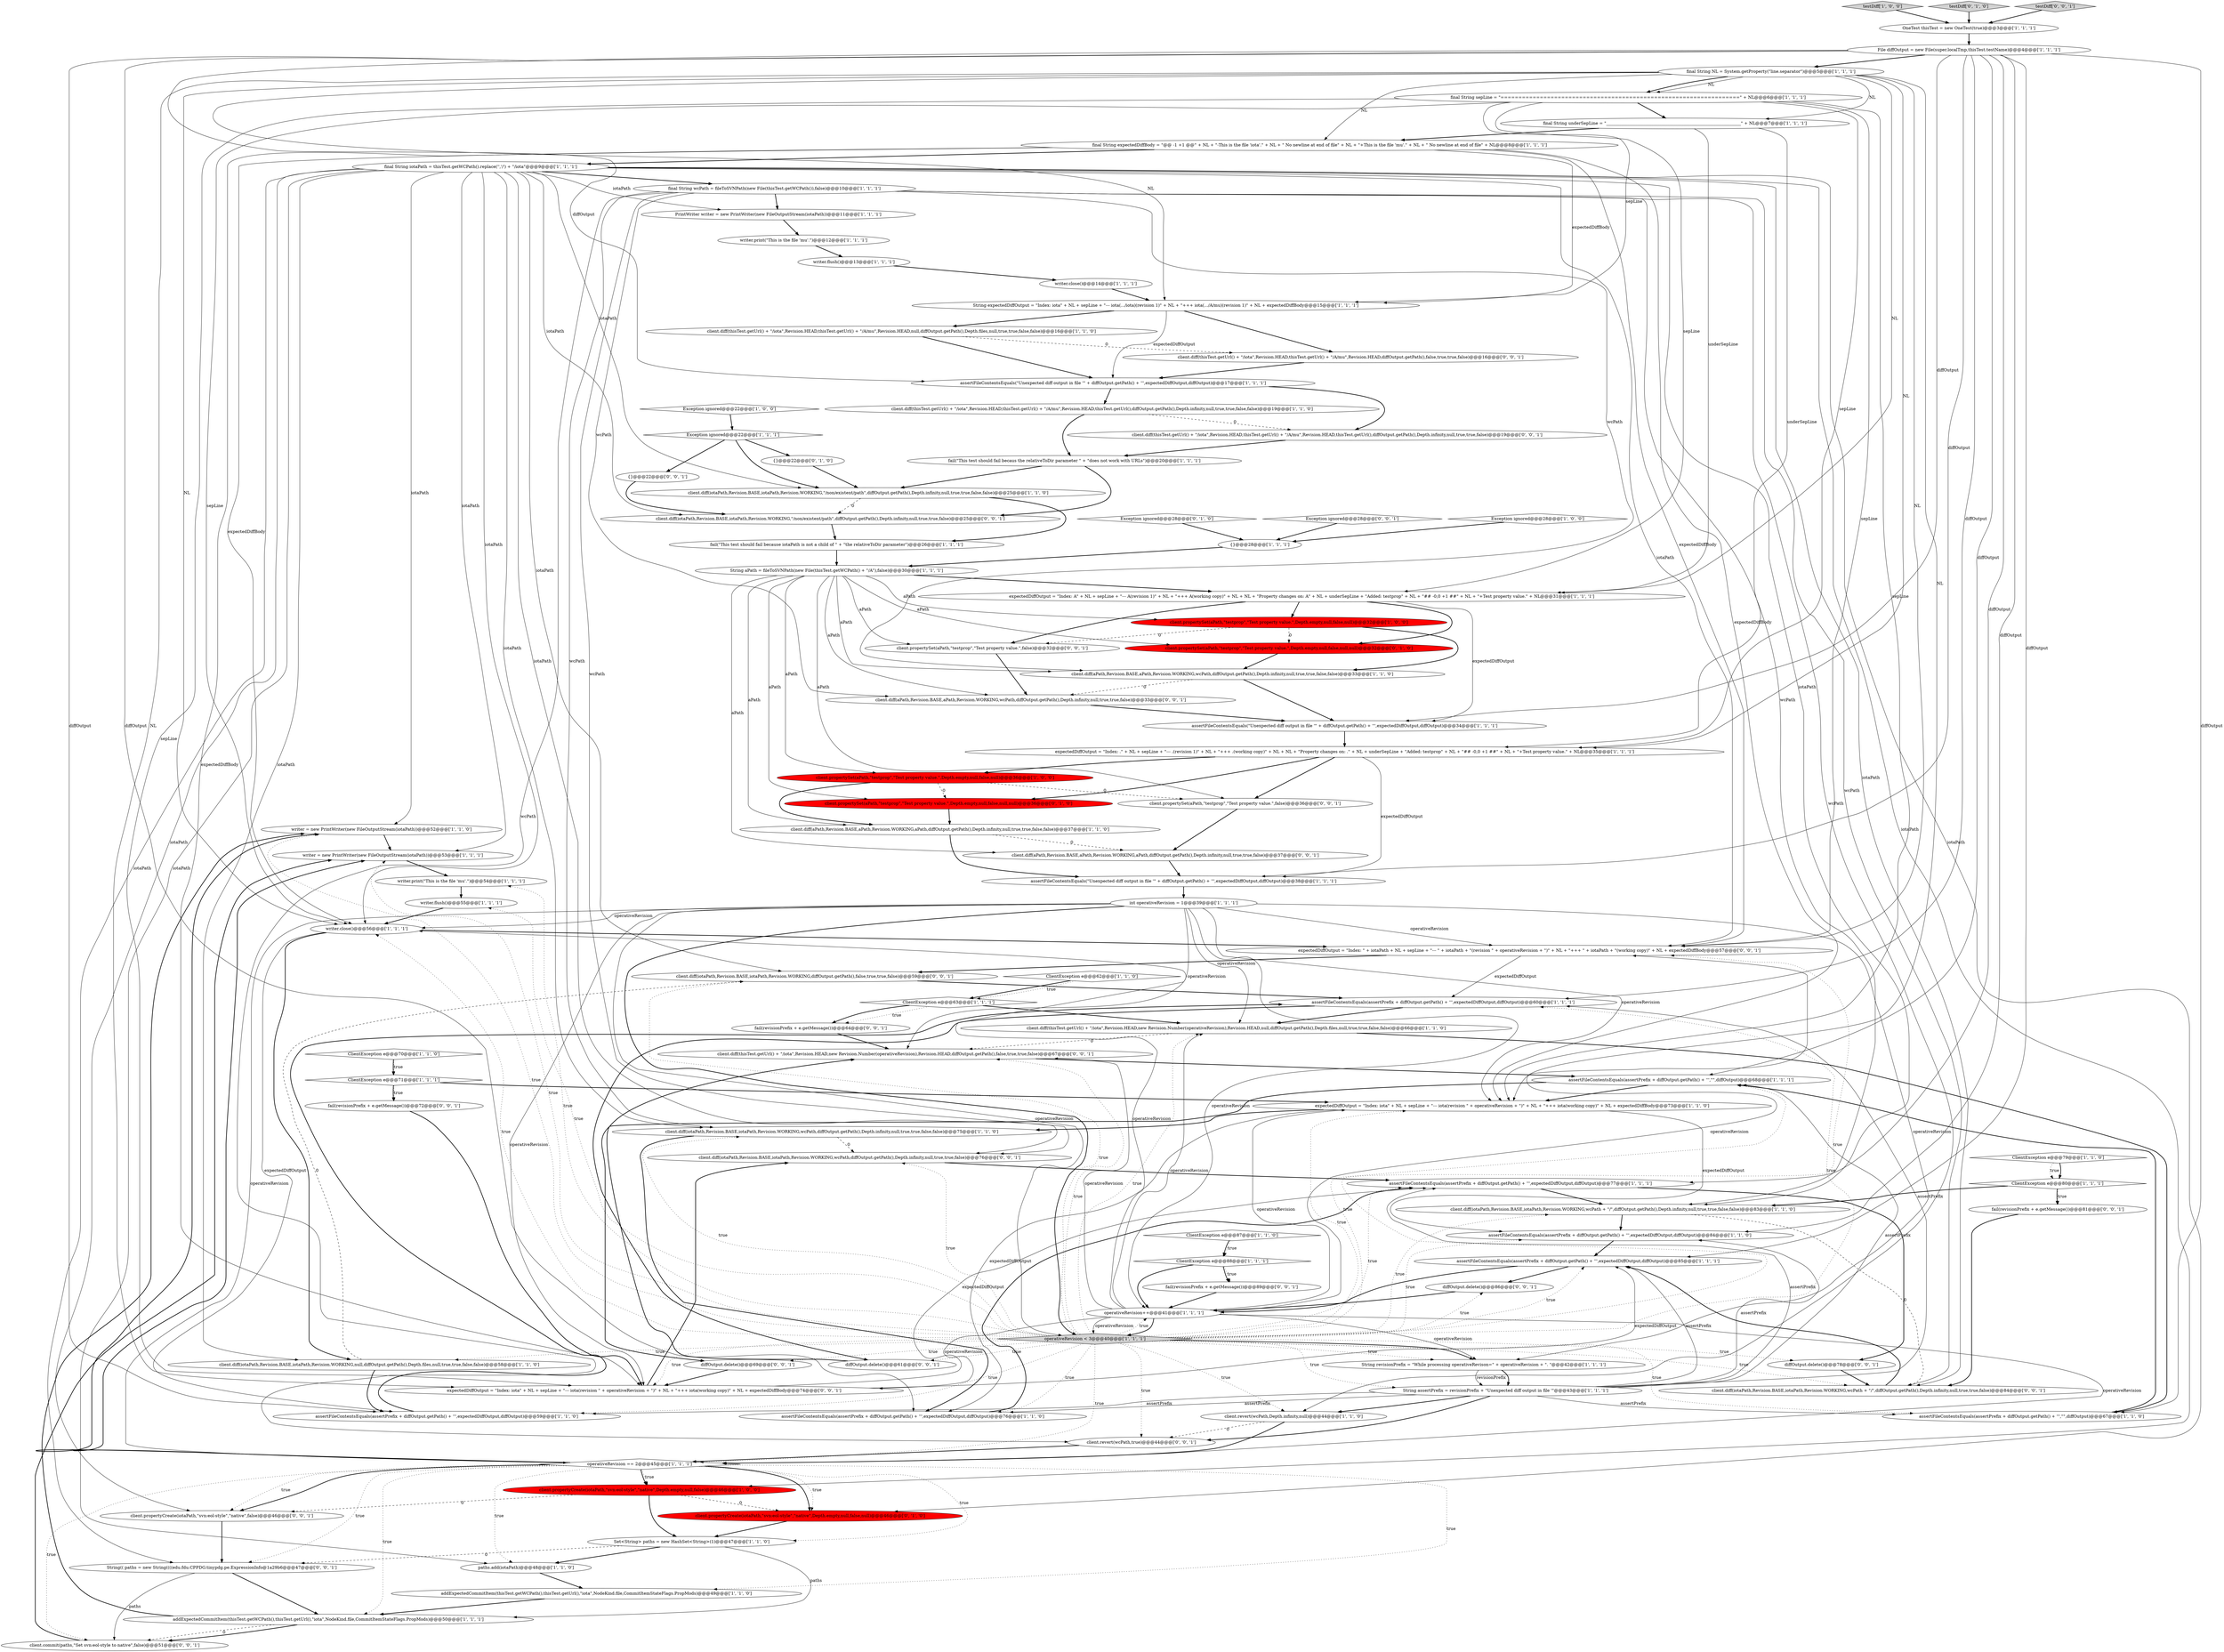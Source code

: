 digraph {
54 [style = filled, label = "writer = new PrintWriter(new FileOutputStream(iotaPath))@@@52@@@['1', '1', '0']", fillcolor = white, shape = ellipse image = "AAA0AAABBB1BBB"];
92 [style = filled, label = "{}@@@22@@@['0', '0', '1']", fillcolor = white, shape = ellipse image = "AAA0AAABBB3BBB"];
62 [style = filled, label = "client.diff(thisTest.getUrl() + \"/iota\",Revision.HEAD,thisTest.getUrl() + \"/A/mu\",Revision.HEAD,null,diffOutput.getPath(),Depth.files,null,true,true,false,false)@@@16@@@['1', '1', '0']", fillcolor = white, shape = ellipse image = "AAA0AAABBB1BBB"];
98 [style = filled, label = "fail(revisionPrefix + e.getMessage())@@@72@@@['0', '0', '1']", fillcolor = white, shape = ellipse image = "AAA0AAABBB3BBB"];
100 [style = filled, label = "fail(revisionPrefix + e.getMessage())@@@81@@@['0', '0', '1']", fillcolor = white, shape = ellipse image = "AAA0AAABBB3BBB"];
55 [style = filled, label = "final String iotaPath = thisTest.getWCPath().replace('\','/') + \"/iota\"@@@9@@@['1', '1', '1']", fillcolor = white, shape = ellipse image = "AAA0AAABBB1BBB"];
25 [style = filled, label = "writer = new PrintWriter(new FileOutputStream(iotaPath))@@@53@@@['1', '1', '1']", fillcolor = white, shape = ellipse image = "AAA0AAABBB1BBB"];
34 [style = filled, label = "client.diff(iotaPath,Revision.BASE,iotaPath,Revision.WORKING,wcPath,diffOutput.getPath(),Depth.infinity,null,true,true,false,false)@@@75@@@['1', '1', '0']", fillcolor = white, shape = ellipse image = "AAA0AAABBB1BBB"];
42 [style = filled, label = "operativeRevision < 3@@@40@@@['1', '1', '1']", fillcolor = lightgray, shape = diamond image = "AAA0AAABBB1BBB"];
73 [style = filled, label = "client.propertySet(aPath,\"testprop\",\"Test property value.\",Depth.empty,null,false,null,null)@@@32@@@['0', '1', '0']", fillcolor = red, shape = ellipse image = "AAA1AAABBB2BBB"];
17 [style = filled, label = "fail(\"This test should fail because iotaPath is not a child of \" + \"the relativeToDir parameter\")@@@26@@@['1', '1', '1']", fillcolor = white, shape = ellipse image = "AAA0AAABBB1BBB"];
95 [style = filled, label = "client.propertySet(aPath,\"testprop\",\"Test property value.\",false)@@@32@@@['0', '0', '1']", fillcolor = white, shape = ellipse image = "AAA0AAABBB3BBB"];
74 [style = filled, label = "client.propertyCreate(iotaPath,\"svn:eol-style\",\"native\",Depth.empty,null,false,null)@@@46@@@['0', '1', '0']", fillcolor = red, shape = ellipse image = "AAA1AAABBB2BBB"];
43 [style = filled, label = "client.diff(iotaPath,Revision.BASE,iotaPath,Revision.WORKING,wcPath + \"/\",diffOutput.getPath(),Depth.infinity,null,true,true,false,false)@@@83@@@['1', '1', '0']", fillcolor = white, shape = ellipse image = "AAA0AAABBB1BBB"];
86 [style = filled, label = "client.diff(iotaPath,Revision.BASE,iotaPath,Revision.WORKING,wcPath,diffOutput.getPath(),Depth.infinity,null,true,true,false)@@@76@@@['0', '0', '1']", fillcolor = white, shape = ellipse image = "AAA0AAABBB3BBB"];
63 [style = filled, label = "assertFileContentsEquals(assertPrefix + diffOutput.getPath() + ''',expectedDiffOutput,diffOutput)@@@85@@@['1', '1', '1']", fillcolor = white, shape = ellipse image = "AAA0AAABBB1BBB"];
16 [style = filled, label = "ClientException e@@@70@@@['1', '1', '0']", fillcolor = white, shape = diamond image = "AAA0AAABBB1BBB"];
50 [style = filled, label = "PrintWriter writer = new PrintWriter(new FileOutputStream(iotaPath))@@@11@@@['1', '1', '1']", fillcolor = white, shape = ellipse image = "AAA0AAABBB1BBB"];
19 [style = filled, label = "client.diff(iotaPath,Revision.BASE,iotaPath,Revision.WORKING,\"/non/existent/path\",diffOutput.getPath(),Depth.infinity,null,true,true,false,false)@@@25@@@['1', '1', '0']", fillcolor = white, shape = ellipse image = "AAA0AAABBB1BBB"];
44 [style = filled, label = "assertFileContentsEquals(assertPrefix + diffOutput.getPath() + ''',expectedDiffOutput,diffOutput)@@@76@@@['1', '1', '0']", fillcolor = white, shape = ellipse image = "AAA0AAABBB1BBB"];
85 [style = filled, label = "Exception ignored@@@28@@@['0', '0', '1']", fillcolor = white, shape = diamond image = "AAA0AAABBB3BBB"];
84 [style = filled, label = "client.propertySet(aPath,\"testprop\",\"Test property value.\",false)@@@36@@@['0', '0', '1']", fillcolor = white, shape = ellipse image = "AAA0AAABBB3BBB"];
26 [style = filled, label = "client.diff(thisTest.getUrl() + \"/iota\",Revision.HEAD,thisTest.getUrl() + \"/A/mu\",Revision.HEAD,thisTest.getUrl(),diffOutput.getPath(),Depth.infinity,null,true,true,false,false)@@@19@@@['1', '1', '0']", fillcolor = white, shape = ellipse image = "AAA0AAABBB1BBB"];
22 [style = filled, label = "final String NL = System.getProperty(\"line.separator\")@@@5@@@['1', '1', '1']", fillcolor = white, shape = ellipse image = "AAA0AAABBB1BBB"];
102 [style = filled, label = "client.diff(thisTest.getUrl() + \"/iota\",Revision.HEAD,new Revision.Number(operativeRevision),Revision.HEAD,diffOutput.getPath(),false,true,true,false)@@@67@@@['0', '0', '1']", fillcolor = white, shape = ellipse image = "AAA0AAABBB3BBB"];
36 [style = filled, label = "testDiff['1', '0', '0']", fillcolor = lightgray, shape = diamond image = "AAA0AAABBB1BBB"];
27 [style = filled, label = "writer.flush()@@@13@@@['1', '1', '1']", fillcolor = white, shape = ellipse image = "AAA0AAABBB1BBB"];
2 [style = filled, label = "client.propertySet(aPath,\"testprop\",\"Test property value.\",Depth.empty,null,false,null)@@@36@@@['1', '0', '0']", fillcolor = red, shape = ellipse image = "AAA1AAABBB1BBB"];
28 [style = filled, label = "expectedDiffOutput = \"Index: A\" + NL + sepLine + \"--- A(revision 1)\" + NL + \"+++ A(working copy)\" + NL + NL + \"Property changes on: A\" + NL + underSepLine + \"Added: testprop\" + NL + \"## -0,0 +1 ##\" + NL + \"+Test property value.\" + NL@@@31@@@['1', '1', '1']", fillcolor = white, shape = ellipse image = "AAA0AAABBB1BBB"];
60 [style = filled, label = "ClientException e@@@87@@@['1', '1', '0']", fillcolor = white, shape = diamond image = "AAA0AAABBB1BBB"];
91 [style = filled, label = "diffOutput.delete()@@@78@@@['0', '0', '1']", fillcolor = white, shape = ellipse image = "AAA0AAABBB3BBB"];
38 [style = filled, label = "assertFileContentsEquals(assertPrefix + diffOutput.getPath() + ''',expectedDiffOutput,diffOutput)@@@84@@@['1', '1', '0']", fillcolor = white, shape = ellipse image = "AAA0AAABBB1BBB"];
76 [style = filled, label = "{}@@@22@@@['0', '1', '0']", fillcolor = white, shape = ellipse image = "AAA0AAABBB2BBB"];
24 [style = filled, label = "client.diff(aPath,Revision.BASE,aPath,Revision.WORKING,wcPath,diffOutput.getPath(),Depth.infinity,null,true,true,false,false)@@@33@@@['1', '1', '0']", fillcolor = white, shape = ellipse image = "AAA0AAABBB1BBB"];
69 [style = filled, label = "Set<String> paths = new HashSet<String>(1)@@@47@@@['1', '1', '0']", fillcolor = white, shape = ellipse image = "AAA0AAABBB1BBB"];
94 [style = filled, label = "client.diff(iotaPath,Revision.BASE,iotaPath,Revision.WORKING,\"/non/existent/path\",diffOutput.getPath(),Depth.infinity,null,true,true,false)@@@25@@@['0', '0', '1']", fillcolor = white, shape = ellipse image = "AAA0AAABBB3BBB"];
87 [style = filled, label = "client.diff(aPath,Revision.BASE,aPath,Revision.WORKING,wcPath,diffOutput.getPath(),Depth.infinity,null,true,true,false)@@@33@@@['0', '0', '1']", fillcolor = white, shape = ellipse image = "AAA0AAABBB3BBB"];
1 [style = filled, label = "File diffOutput = new File(super.localTmp,thisTest.testName)@@@4@@@['1', '1', '1']", fillcolor = white, shape = ellipse image = "AAA0AAABBB1BBB"];
53 [style = filled, label = "ClientException e@@@88@@@['1', '1', '1']", fillcolor = white, shape = diamond image = "AAA0AAABBB1BBB"];
46 [style = filled, label = "writer.close()@@@14@@@['1', '1', '1']", fillcolor = white, shape = ellipse image = "AAA0AAABBB1BBB"];
56 [style = filled, label = "String assertPrefix = revisionPrefix + \"Unexpected diff output in file '\"@@@43@@@['1', '1', '1']", fillcolor = white, shape = ellipse image = "AAA0AAABBB1BBB"];
68 [style = filled, label = "writer.print(\"This is the file 'mu'.\")@@@54@@@['1', '1', '1']", fillcolor = white, shape = ellipse image = "AAA0AAABBB1BBB"];
31 [style = filled, label = "ClientException e@@@80@@@['1', '1', '1']", fillcolor = white, shape = diamond image = "AAA0AAABBB1BBB"];
64 [style = filled, label = "ClientException e@@@63@@@['1', '1', '1']", fillcolor = white, shape = diamond image = "AAA0AAABBB1BBB"];
23 [style = filled, label = "assertFileContentsEquals(assertPrefix + diffOutput.getPath() + ''',\"\",diffOutput)@@@67@@@['1', '1', '0']", fillcolor = white, shape = ellipse image = "AAA0AAABBB1BBB"];
49 [style = filled, label = "ClientException e@@@79@@@['1', '1', '0']", fillcolor = white, shape = diamond image = "AAA0AAABBB1BBB"];
4 [style = filled, label = "client.propertySet(aPath,\"testprop\",\"Test property value.\",Depth.empty,null,false,null)@@@32@@@['1', '0', '0']", fillcolor = red, shape = ellipse image = "AAA1AAABBB1BBB"];
80 [style = filled, label = "fail(revisionPrefix + e.getMessage())@@@64@@@['0', '0', '1']", fillcolor = white, shape = ellipse image = "AAA0AAABBB3BBB"];
101 [style = filled, label = "client.revert(wcPath,true)@@@44@@@['0', '0', '1']", fillcolor = white, shape = ellipse image = "AAA0AAABBB3BBB"];
65 [style = filled, label = "addExpectedCommitItem(thisTest.getWCPath(),thisTest.getUrl(),\"iota\",NodeKind.file,CommitItemStateFlags.PropMods)@@@49@@@['1', '1', '0']", fillcolor = white, shape = ellipse image = "AAA0AAABBB1BBB"];
93 [style = filled, label = "client.diff(aPath,Revision.BASE,aPath,Revision.WORKING,aPath,diffOutput.getPath(),Depth.infinity,null,true,true,false)@@@37@@@['0', '0', '1']", fillcolor = white, shape = ellipse image = "AAA0AAABBB3BBB"];
81 [style = filled, label = "client.diff(iotaPath,Revision.BASE,iotaPath,Revision.WORKING,diffOutput.getPath(),false,true,true,false)@@@59@@@['0', '0', '1']", fillcolor = white, shape = ellipse image = "AAA0AAABBB3BBB"];
48 [style = filled, label = "int operativeRevision = 1@@@39@@@['1', '1', '1']", fillcolor = white, shape = ellipse image = "AAA0AAABBB1BBB"];
40 [style = filled, label = "final String wcPath = fileToSVNPath(new File(thisTest.getWCPath()),false)@@@10@@@['1', '1', '1']", fillcolor = white, shape = ellipse image = "AAA0AAABBB1BBB"];
67 [style = filled, label = "writer.print(\"This is the file 'mu'.\")@@@12@@@['1', '1', '1']", fillcolor = white, shape = ellipse image = "AAA0AAABBB1BBB"];
79 [style = filled, label = "client.diff(thisTest.getUrl() + \"/iota\",Revision.HEAD,thisTest.getUrl() + \"/A/mu\",Revision.HEAD,thisTest.getUrl(),diffOutput.getPath(),Depth.infinity,null,true,true,false)@@@19@@@['0', '0', '1']", fillcolor = white, shape = ellipse image = "AAA0AAABBB3BBB"];
58 [style = filled, label = "operativeRevision == 2@@@45@@@['1', '1', '1']", fillcolor = white, shape = diamond image = "AAA0AAABBB1BBB"];
32 [style = filled, label = "assertFileContentsEquals(\"Unexpected diff output in file '\" + diffOutput.getPath() + ''',expectedDiffOutput,diffOutput)@@@17@@@['1', '1', '1']", fillcolor = white, shape = ellipse image = "AAA0AAABBB1BBB"];
35 [style = filled, label = "writer.close()@@@56@@@['1', '1', '1']", fillcolor = white, shape = ellipse image = "AAA0AAABBB1BBB"];
45 [style = filled, label = "client.diff(thisTest.getUrl() + \"/iota\",Revision.HEAD,new Revision.Number(operativeRevision),Revision.HEAD,null,diffOutput.getPath(),Depth.files,null,true,true,false,false)@@@66@@@['1', '1', '0']", fillcolor = white, shape = ellipse image = "AAA0AAABBB1BBB"];
18 [style = filled, label = "{}@@@28@@@['1', '1', '1']", fillcolor = white, shape = ellipse image = "AAA0AAABBB1BBB"];
96 [style = filled, label = "client.diff(thisTest.getUrl() + \"/iota\",Revision.HEAD,thisTest.getUrl() + \"/A/mu\",Revision.HEAD,diffOutput.getPath(),false,true,true,false)@@@16@@@['0', '0', '1']", fillcolor = white, shape = ellipse image = "AAA0AAABBB3BBB"];
39 [style = filled, label = "client.revert(wcPath,Depth.infinity,null)@@@44@@@['1', '1', '0']", fillcolor = white, shape = ellipse image = "AAA0AAABBB1BBB"];
89 [style = filled, label = "diffOutput.delete()@@@86@@@['0', '0', '1']", fillcolor = white, shape = ellipse image = "AAA0AAABBB3BBB"];
52 [style = filled, label = "fail(\"This test should fail becaus the relativeToDir parameter \" + \"does not work with URLs\")@@@20@@@['1', '1', '1']", fillcolor = white, shape = ellipse image = "AAA0AAABBB1BBB"];
7 [style = filled, label = "String aPath = fileToSVNPath(new File(thisTest.getWCPath() + \"/A\"),false)@@@30@@@['1', '1', '1']", fillcolor = white, shape = ellipse image = "AAA0AAABBB1BBB"];
9 [style = filled, label = "Exception ignored@@@22@@@['1', '0', '0']", fillcolor = white, shape = diamond image = "AAA0AAABBB1BBB"];
37 [style = filled, label = "OneTest thisTest = new OneTest(true)@@@3@@@['1', '1', '1']", fillcolor = white, shape = ellipse image = "AAA0AAABBB1BBB"];
66 [style = filled, label = "expectedDiffOutput = \"Index: iota\" + NL + sepLine + \"--- iota(revision \" + operativeRevision + \")\" + NL + \"+++ iota(working copy)\" + NL + expectedDiffBody@@@73@@@['1', '1', '0']", fillcolor = white, shape = ellipse image = "AAA0AAABBB1BBB"];
6 [style = filled, label = "operativeRevision++@@@41@@@['1', '1', '1']", fillcolor = white, shape = ellipse image = "AAA0AAABBB1BBB"];
78 [style = filled, label = "diffOutput.delete()@@@69@@@['0', '0', '1']", fillcolor = white, shape = ellipse image = "AAA0AAABBB3BBB"];
103 [style = filled, label = "expectedDiffOutput = \"Index: \" + iotaPath + NL + sepLine + \"--- \" + iotaPath + \"(revision \" + operativeRevision + \")\" + NL + \"+++ \" + iotaPath + \"(working copy)\" + NL + expectedDiffBody@@@57@@@['0', '0', '1']", fillcolor = white, shape = ellipse image = "AAA0AAABBB3BBB"];
47 [style = filled, label = "Exception ignored@@@22@@@['1', '1', '1']", fillcolor = white, shape = diamond image = "AAA0AAABBB1BBB"];
5 [style = filled, label = "final String underSepLine = \"___________________________________________________________________\" + NL@@@7@@@['1', '1', '1']", fillcolor = white, shape = ellipse image = "AAA0AAABBB1BBB"];
12 [style = filled, label = "Exception ignored@@@28@@@['1', '0', '0']", fillcolor = white, shape = diamond image = "AAA0AAABBB1BBB"];
71 [style = filled, label = "testDiff['0', '1', '0']", fillcolor = lightgray, shape = diamond image = "AAA0AAABBB2BBB"];
41 [style = filled, label = "ClientException e@@@71@@@['1', '1', '1']", fillcolor = white, shape = diamond image = "AAA0AAABBB1BBB"];
70 [style = filled, label = "expectedDiffOutput = \"Index: .\" + NL + sepLine + \"--- .(revision 1)\" + NL + \"+++ .(working copy)\" + NL + NL + \"Property changes on: .\" + NL + underSepLine + \"Added: testprop\" + NL + \"## -0,0 +1 ##\" + NL + \"+Test property value.\" + NL@@@35@@@['1', '1', '1']", fillcolor = white, shape = ellipse image = "AAA0AAABBB1BBB"];
82 [style = filled, label = "expectedDiffOutput = \"Index: iota\" + NL + sepLine + \"--- iota(revision \" + operativeRevision + \")\" + NL + \"+++ iota(working copy)\" + NL + expectedDiffBody@@@74@@@['0', '0', '1']", fillcolor = white, shape = ellipse image = "AAA0AAABBB3BBB"];
21 [style = filled, label = "String revisionPrefix = \"While processing operativeRevison=\" + operativeRevision + \". \"@@@42@@@['1', '1', '1']", fillcolor = white, shape = ellipse image = "AAA0AAABBB1BBB"];
20 [style = filled, label = "client.diff(aPath,Revision.BASE,aPath,Revision.WORKING,aPath,diffOutput.getPath(),Depth.infinity,null,true,true,false,false)@@@37@@@['1', '1', '0']", fillcolor = white, shape = ellipse image = "AAA0AAABBB1BBB"];
104 [style = filled, label = "String(( paths = new String((((edu.fdu.CPPDG.tinypdg.pe.ExpressionInfo@1a29b6@@@47@@@['0', '0', '1']", fillcolor = white, shape = ellipse image = "AAA0AAABBB3BBB"];
88 [style = filled, label = "diffOutput.delete()@@@61@@@['0', '0', '1']", fillcolor = white, shape = ellipse image = "AAA0AAABBB3BBB"];
33 [style = filled, label = "paths.add(iotaPath)@@@48@@@['1', '1', '0']", fillcolor = white, shape = ellipse image = "AAA0AAABBB1BBB"];
13 [style = filled, label = "addExpectedCommitItem(thisTest.getWCPath(),thisTest.getUrl(),\"iota\",NodeKind.file,CommitItemStateFlags.PropMods)@@@50@@@['1', '1', '1']", fillcolor = white, shape = ellipse image = "AAA0AAABBB1BBB"];
57 [style = filled, label = "writer.flush()@@@55@@@['1', '1', '1']", fillcolor = white, shape = ellipse image = "AAA0AAABBB1BBB"];
10 [style = filled, label = "ClientException e@@@62@@@['1', '1', '0']", fillcolor = white, shape = diamond image = "AAA0AAABBB1BBB"];
14 [style = filled, label = "assertFileContentsEquals(assertPrefix + diffOutput.getPath() + ''',\"\",diffOutput)@@@68@@@['1', '1', '1']", fillcolor = white, shape = ellipse image = "AAA0AAABBB1BBB"];
77 [style = filled, label = "client.propertyCreate(iotaPath,\"svn:eol-style\",\"native\",false)@@@46@@@['0', '0', '1']", fillcolor = white, shape = ellipse image = "AAA0AAABBB3BBB"];
3 [style = filled, label = "assertFileContentsEquals(assertPrefix + diffOutput.getPath() + ''',expectedDiffOutput,diffOutput)@@@60@@@['1', '1', '1']", fillcolor = white, shape = ellipse image = "AAA0AAABBB1BBB"];
59 [style = filled, label = "assertFileContentsEquals(\"Unexpected diff output in file '\" + diffOutput.getPath() + ''',expectedDiffOutput,diffOutput)@@@38@@@['1', '1', '1']", fillcolor = white, shape = ellipse image = "AAA0AAABBB1BBB"];
72 [style = filled, label = "client.propertySet(aPath,\"testprop\",\"Test property value.\",Depth.empty,null,false,null,null)@@@36@@@['0', '1', '0']", fillcolor = red, shape = ellipse image = "AAA1AAABBB2BBB"];
97 [style = filled, label = "client.diff(iotaPath,Revision.BASE,iotaPath,Revision.WORKING,wcPath + \"/\",diffOutput.getPath(),Depth.infinity,null,true,true,false)@@@84@@@['0', '0', '1']", fillcolor = white, shape = ellipse image = "AAA0AAABBB3BBB"];
51 [style = filled, label = "assertFileContentsEquals(assertPrefix + diffOutput.getPath() + ''',expectedDiffOutput,diffOutput)@@@59@@@['1', '1', '0']", fillcolor = white, shape = ellipse image = "AAA0AAABBB1BBB"];
0 [style = filled, label = "client.diff(iotaPath,Revision.BASE,iotaPath,Revision.WORKING,null,diffOutput.getPath(),Depth.files,null,true,true,false,false)@@@58@@@['1', '1', '0']", fillcolor = white, shape = ellipse image = "AAA0AAABBB1BBB"];
90 [style = filled, label = "fail(revisionPrefix + e.getMessage())@@@89@@@['0', '0', '1']", fillcolor = white, shape = ellipse image = "AAA0AAABBB3BBB"];
8 [style = filled, label = "client.propertyCreate(iotaPath,\"svn:eol-style\",\"native\",Depth.empty,null,false)@@@46@@@['1', '0', '0']", fillcolor = red, shape = ellipse image = "AAA1AAABBB1BBB"];
30 [style = filled, label = "final String expectedDiffBody = \"@@ -1 +1 @@\" + NL + \"-This is the file 'iota'.\" + NL + \"\ No newline at end of file\" + NL + \"+This is the file 'mu'.\" + NL + \"\ No newline at end of file\" + NL@@@8@@@['1', '1', '1']", fillcolor = white, shape = ellipse image = "AAA0AAABBB1BBB"];
99 [style = filled, label = "client.commit(paths,\"Set svn:eol-style to native\",false)@@@51@@@['0', '0', '1']", fillcolor = white, shape = ellipse image = "AAA0AAABBB3BBB"];
75 [style = filled, label = "Exception ignored@@@28@@@['0', '1', '0']", fillcolor = white, shape = diamond image = "AAA0AAABBB2BBB"];
15 [style = filled, label = "String expectedDiffOutput = \"Index: iota\" + NL + sepLine + \"--- iota(.../iota)(revision 1)\" + NL + \"+++ iota(.../A/mu)(revision 1)\" + NL + expectedDiffBody@@@15@@@['1', '1', '1']", fillcolor = white, shape = ellipse image = "AAA0AAABBB1BBB"];
83 [style = filled, label = "testDiff['0', '0', '1']", fillcolor = lightgray, shape = diamond image = "AAA0AAABBB3BBB"];
29 [style = filled, label = "final String sepLine = \"===================================================================\" + NL@@@6@@@['1', '1', '1']", fillcolor = white, shape = ellipse image = "AAA0AAABBB1BBB"];
11 [style = filled, label = "assertFileContentsEquals(assertPrefix + diffOutput.getPath() + ''',expectedDiffOutput,diffOutput)@@@77@@@['1', '1', '1']", fillcolor = white, shape = ellipse image = "AAA0AAABBB1BBB"];
61 [style = filled, label = "assertFileContentsEquals(\"Unexpected diff output in file '\" + diffOutput.getPath() + ''',expectedDiffOutput,diffOutput)@@@34@@@['1', '1', '1']", fillcolor = white, shape = ellipse image = "AAA0AAABBB1BBB"];
14->66 [style = bold, label=""];
74->69 [style = bold, label=""];
48->82 [style = solid, label="operativeRevision"];
70->59 [style = solid, label="expectedDiffOutput"];
29->5 [style = bold, label=""];
64->80 [style = bold, label=""];
94->17 [style = bold, label=""];
81->3 [style = bold, label=""];
101->58 [style = bold, label=""];
97->63 [style = bold, label=""];
46->15 [style = bold, label=""];
6->66 [style = solid, label="operativeRevision"];
30->66 [style = solid, label="expectedDiffBody"];
48->103 [style = solid, label="operativeRevision"];
58->33 [style = dotted, label="true"];
42->57 [style = dotted, label="true"];
4->73 [style = dashed, label="0"];
55->40 [style = bold, label=""];
60->53 [style = bold, label=""];
88->102 [style = bold, label=""];
42->51 [style = dotted, label="true"];
52->94 [style = bold, label=""];
40->97 [style = solid, label="wcPath"];
48->6 [style = solid, label="operativeRevision"];
28->61 [style = solid, label="expectedDiffOutput"];
29->103 [style = solid, label="sepLine"];
42->86 [style = dotted, label="true"];
41->98 [style = dotted, label="true"];
42->54 [style = dotted, label="true"];
55->34 [style = solid, label="iotaPath"];
26->79 [style = dashed, label="0"];
22->29 [style = solid, label="NL"];
7->93 [style = solid, label="aPath"];
84->93 [style = bold, label=""];
6->42 [style = solid, label="operativeRevision"];
16->41 [style = bold, label=""];
48->102 [style = solid, label="operativeRevision"];
47->92 [style = bold, label=""];
86->11 [style = bold, label=""];
22->28 [style = solid, label="NL"];
47->76 [style = bold, label=""];
48->42 [style = solid, label="operativeRevision"];
42->82 [style = dotted, label="true"];
35->51 [style = solid, label="expectedDiffOutput"];
21->56 [style = bold, label=""];
58->99 [style = dotted, label="true"];
42->81 [style = dotted, label="true"];
55->94 [style = solid, label="iotaPath"];
1->61 [style = solid, label="diffOutput"];
42->63 [style = dotted, label="true"];
12->18 [style = bold, label=""];
3->88 [style = bold, label=""];
8->74 [style = dashed, label="0"];
9->47 [style = bold, label=""];
7->2 [style = solid, label="aPath"];
42->38 [style = dotted, label="true"];
42->103 [style = dotted, label="true"];
6->45 [style = solid, label="operativeRevision"];
55->104 [style = solid, label="iotaPath"];
42->23 [style = dotted, label="true"];
5->30 [style = bold, label=""];
42->89 [style = dotted, label="true"];
42->21 [style = bold, label=""];
69->13 [style = solid, label="paths"];
39->58 [style = bold, label=""];
16->41 [style = dotted, label="true"];
55->25 [style = solid, label="iotaPath"];
42->0 [style = dotted, label="true"];
58->77 [style = dotted, label="true"];
56->44 [style = solid, label="assertPrefix"];
1->11 [style = solid, label="diffOutput"];
67->27 [style = bold, label=""];
87->61 [style = bold, label=""];
48->35 [style = solid, label="operativeRevision"];
22->66 [style = solid, label="NL"];
42->3 [style = dotted, label="true"];
48->66 [style = solid, label="operativeRevision"];
40->50 [style = bold, label=""];
2->20 [style = bold, label=""];
98->82 [style = bold, label=""];
10->64 [style = bold, label=""];
55->33 [style = solid, label="iotaPath"];
82->63 [style = solid, label="expectedDiffOutput"];
75->18 [style = bold, label=""];
28->73 [style = bold, label=""];
56->3 [style = solid, label="assertPrefix"];
37->1 [style = bold, label=""];
42->91 [style = dotted, label="true"];
100->97 [style = bold, label=""];
56->51 [style = solid, label="assertPrefix"];
41->66 [style = bold, label=""];
55->35 [style = solid, label="iotaPath"];
99->25 [style = bold, label=""];
29->15 [style = solid, label="sepLine"];
4->95 [style = dashed, label="0"];
89->6 [style = bold, label=""];
66->44 [style = solid, label="expectedDiffOutput"];
11->43 [style = bold, label=""];
6->82 [style = solid, label="operativeRevision"];
7->87 [style = solid, label="aPath"];
11->91 [style = bold, label=""];
70->2 [style = bold, label=""];
72->20 [style = bold, label=""];
52->19 [style = bold, label=""];
70->84 [style = bold, label=""];
1->38 [style = solid, label="diffOutput"];
22->15 [style = solid, label="NL"];
32->26 [style = bold, label=""];
58->54 [style = bold, label=""];
50->67 [style = bold, label=""];
29->35 [style = solid, label="sepLine"];
30->35 [style = solid, label="expectedDiffBody"];
22->70 [style = solid, label="NL"];
7->24 [style = solid, label="aPath"];
42->58 [style = dotted, label="true"];
23->14 [style = bold, label=""];
66->34 [style = bold, label=""];
40->34 [style = solid, label="wcPath"];
64->45 [style = bold, label=""];
71->37 [style = bold, label=""];
35->0 [style = bold, label=""];
40->87 [style = solid, label="wcPath"];
54->25 [style = bold, label=""];
27->46 [style = bold, label=""];
79->52 [style = bold, label=""];
20->93 [style = dashed, label="0"];
58->13 [style = dotted, label="true"];
83->37 [style = bold, label=""];
7->4 [style = solid, label="aPath"];
48->21 [style = solid, label="operativeRevision"];
49->31 [style = bold, label=""];
58->25 [style = bold, label=""];
80->102 [style = bold, label=""];
63->89 [style = bold, label=""];
6->103 [style = solid, label="operativeRevision"];
103->3 [style = solid, label="expectedDiffOutput"];
42->43 [style = dotted, label="true"];
69->104 [style = dashed, label="0"];
21->56 [style = solid, label="revisionPrefix"];
29->28 [style = solid, label="sepLine"];
95->87 [style = bold, label=""];
55->0 [style = solid, label="iotaPath"];
29->82 [style = solid, label="sepLine"];
103->81 [style = bold, label=""];
36->37 [style = bold, label=""];
56->101 [style = bold, label=""];
61->70 [style = bold, label=""];
8->69 [style = bold, label=""];
33->65 [style = bold, label=""];
18->7 [style = bold, label=""];
78->82 [style = bold, label=""];
48->58 [style = solid, label="operativeRevision"];
42->45 [style = dotted, label="true"];
13->99 [style = bold, label=""];
59->48 [style = bold, label=""];
57->35 [style = bold, label=""];
41->98 [style = bold, label=""];
22->103 [style = solid, label="NL"];
22->5 [style = solid, label="NL"];
40->39 [style = solid, label="wcPath"];
55->81 [style = solid, label="iotaPath"];
42->39 [style = dotted, label="true"];
82->86 [style = bold, label=""];
24->61 [style = bold, label=""];
6->21 [style = solid, label="operativeRevision"];
7->95 [style = solid, label="aPath"];
42->78 [style = dotted, label="true"];
4->24 [style = bold, label=""];
45->23 [style = bold, label=""];
42->44 [style = dotted, label="true"];
55->43 [style = solid, label="iotaPath"];
62->32 [style = bold, label=""];
14->78 [style = bold, label=""];
58->8 [style = bold, label=""];
22->82 [style = solid, label="NL"];
45->102 [style = dashed, label="0"];
3->45 [style = bold, label=""];
31->100 [style = bold, label=""];
13->54 [style = bold, label=""];
43->97 [style = dashed, label="0"];
6->42 [style = bold, label=""];
6->58 [style = solid, label="operativeRevision"];
22->29 [style = bold, label=""];
55->19 [style = solid, label="iotaPath"];
55->77 [style = solid, label="iotaPath"];
22->35 [style = solid, label="NL"];
63->6 [style = bold, label=""];
66->38 [style = solid, label="expectedDiffOutput"];
19->17 [style = bold, label=""];
42->88 [style = dotted, label="true"];
64->80 [style = dotted, label="true"];
1->44 [style = solid, label="diffOutput"];
56->23 [style = solid, label="assertPrefix"];
42->102 [style = dotted, label="true"];
7->20 [style = solid, label="aPath"];
42->11 [style = dotted, label="true"];
22->30 [style = solid, label="NL"];
90->6 [style = bold, label=""];
40->86 [style = solid, label="wcPath"];
77->104 [style = bold, label=""];
42->97 [style = dotted, label="true"];
55->50 [style = solid, label="iotaPath"];
96->32 [style = bold, label=""];
7->72 [style = solid, label="aPath"];
7->84 [style = solid, label="aPath"];
26->52 [style = bold, label=""];
91->97 [style = bold, label=""];
5->28 [style = solid, label="underSepLine"];
15->32 [style = solid, label="expectedDiffOutput"];
58->65 [style = dotted, label="true"];
43->38 [style = bold, label=""];
7->28 [style = bold, label=""];
102->14 [style = bold, label=""];
35->103 [style = bold, label=""];
56->38 [style = solid, label="assertPrefix"];
53->90 [style = dotted, label="true"];
58->74 [style = bold, label=""];
1->3 [style = solid, label="diffOutput"];
7->73 [style = solid, label="aPath"];
34->44 [style = bold, label=""];
55->74 [style = solid, label="iotaPath"];
56->39 [style = bold, label=""];
25->68 [style = bold, label=""];
31->43 [style = bold, label=""];
24->87 [style = dashed, label="0"];
10->64 [style = dotted, label="true"];
28->95 [style = bold, label=""];
55->103 [style = solid, label="iotaPath"];
58->104 [style = dotted, label="true"];
58->74 [style = dotted, label="true"];
70->72 [style = bold, label=""];
85->18 [style = bold, label=""];
76->19 [style = bold, label=""];
104->13 [style = bold, label=""];
48->45 [style = solid, label="operativeRevision"];
55->86 [style = solid, label="iotaPath"];
42->34 [style = dotted, label="true"];
30->103 [style = solid, label="expectedDiffBody"];
42->66 [style = dotted, label="true"];
2->72 [style = dashed, label="0"];
1->51 [style = solid, label="diffOutput"];
6->35 [style = solid, label="operativeRevision"];
1->63 [style = solid, label="diffOutput"];
6->102 [style = solid, label="operativeRevision"];
58->77 [style = bold, label=""];
62->96 [style = dashed, label="0"];
93->59 [style = bold, label=""];
40->24 [style = solid, label="wcPath"];
42->6 [style = dotted, label="true"];
53->90 [style = bold, label=""];
30->15 [style = solid, label="expectedDiffBody"];
5->70 [style = solid, label="underSepLine"];
49->31 [style = dotted, label="true"];
73->24 [style = bold, label=""];
39->101 [style = dashed, label="0"];
19->94 [style = dashed, label="0"];
15->62 [style = bold, label=""];
55->54 [style = solid, label="iotaPath"];
40->43 [style = solid, label="wcPath"];
2->84 [style = dashed, label="0"];
82->11 [style = solid, label="expectedDiffOutput"];
48->42 [style = bold, label=""];
30->82 [style = solid, label="expectedDiffBody"];
104->99 [style = solid, label="paths"];
13->99 [style = dashed, label="0"];
40->101 [style = solid, label="wcPath"];
34->86 [style = dashed, label="0"];
68->57 [style = bold, label=""];
1->22 [style = bold, label=""];
55->8 [style = solid, label="iotaPath"];
30->55 [style = bold, label=""];
17->7 [style = bold, label=""];
51->3 [style = bold, label=""];
56->14 [style = solid, label="assertPrefix"];
42->14 [style = dotted, label="true"];
69->33 [style = bold, label=""];
1->14 [style = solid, label="diffOutput"];
32->79 [style = bold, label=""];
15->96 [style = bold, label=""];
42->68 [style = dotted, label="true"];
1->23 [style = solid, label="diffOutput"];
38->63 [style = bold, label=""];
0->81 [style = dashed, label="0"];
20->59 [style = bold, label=""];
0->51 [style = bold, label=""];
42->56 [style = dotted, label="true"];
47->19 [style = bold, label=""];
53->6 [style = bold, label=""];
42->101 [style = dotted, label="true"];
29->66 [style = solid, label="sepLine"];
56->63 [style = solid, label="assertPrefix"];
44->11 [style = bold, label=""];
42->35 [style = dotted, label="true"];
56->11 [style = solid, label="assertPrefix"];
92->94 [style = bold, label=""];
42->25 [style = dotted, label="true"];
60->53 [style = dotted, label="true"];
65->13 [style = bold, label=""];
1->32 [style = solid, label="diffOutput"];
42->21 [style = dotted, label="true"];
29->70 [style = solid, label="sepLine"];
55->97 [style = solid, label="iotaPath"];
58->8 [style = dotted, label="true"];
58->69 [style = dotted, label="true"];
1->59 [style = solid, label="diffOutput"];
31->100 [style = dotted, label="true"];
28->4 [style = bold, label=""];
8->77 [style = dashed, label="0"];
}
